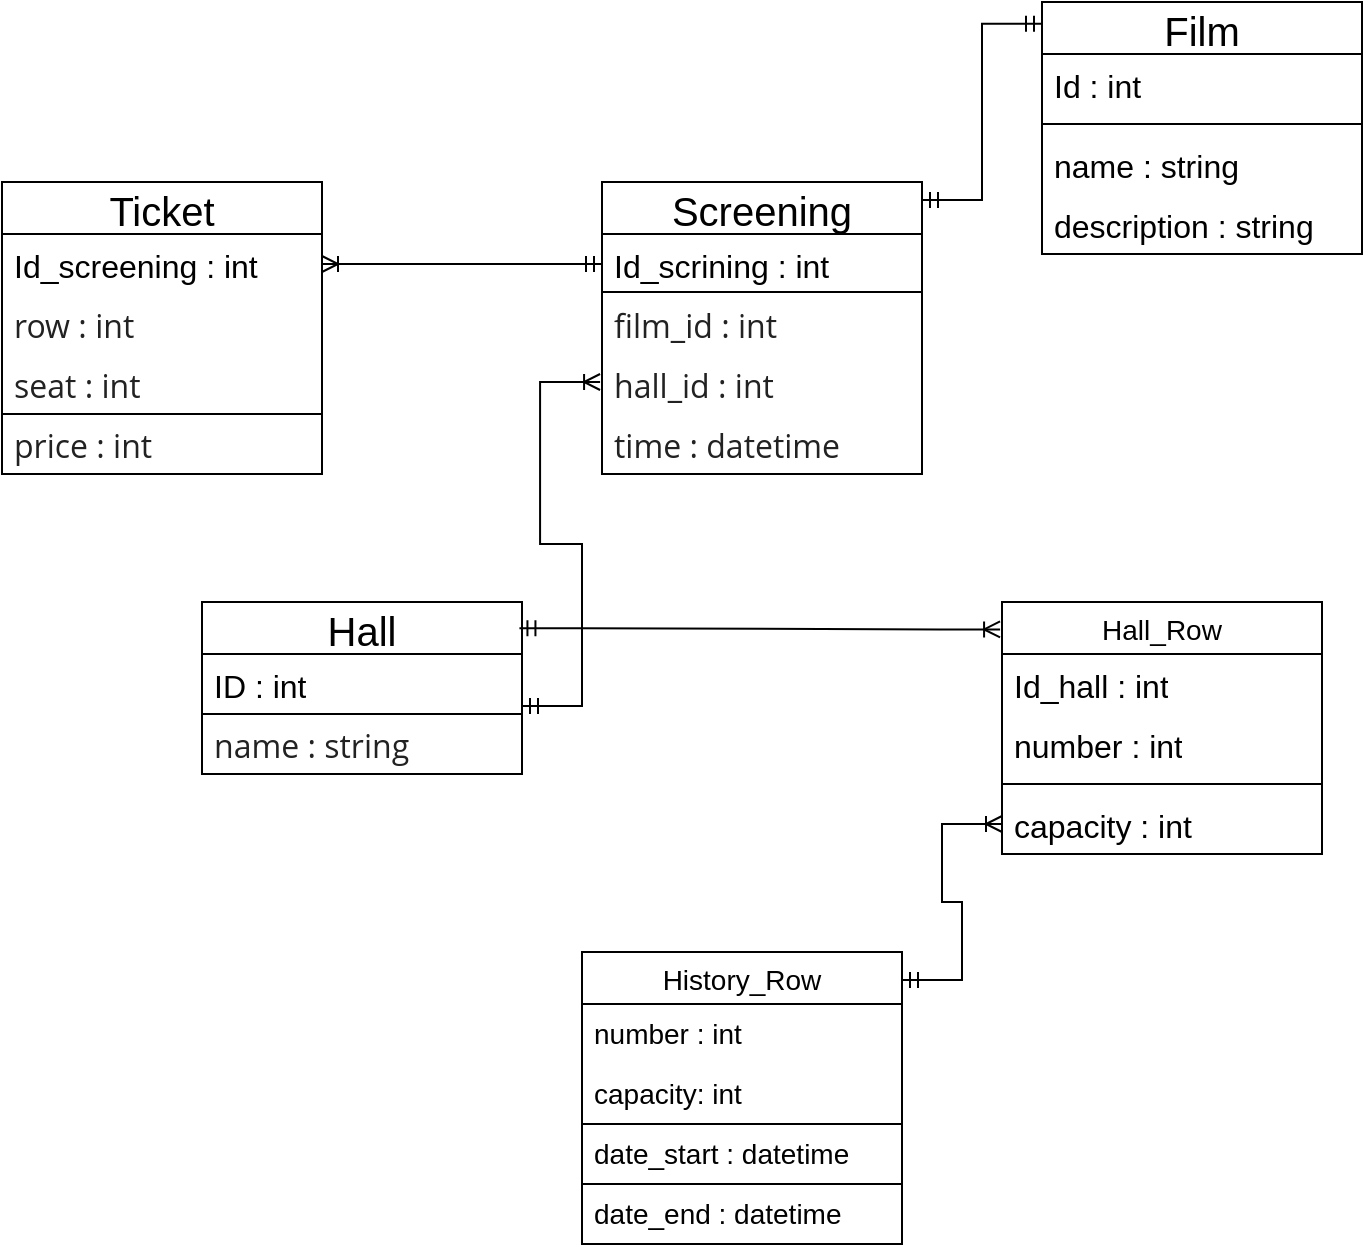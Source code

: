 <mxfile version="24.2.1" type="device">
  <diagram name="Страница — 1" id="CMJRwuyZi_Ei7DIzMuQI">
    <mxGraphModel dx="1633" dy="766" grid="1" gridSize="10" guides="1" tooltips="1" connect="1" arrows="1" fold="1" page="1" pageScale="1" pageWidth="827" pageHeight="1169" math="0" shadow="0">
      <root>
        <mxCell id="0" />
        <mxCell id="1" parent="0" />
        <mxCell id="Jj1JD8Dldo2RHYBznY76-5" value="Ticket" style="swimlane;fontStyle=0;childLayout=stackLayout;horizontal=1;startSize=26;horizontalStack=0;resizeParent=1;resizeParentMax=0;resizeLast=0;collapsible=1;marginBottom=0;align=center;fontSize=20;" parent="1" vertex="1">
          <mxGeometry x="50" y="200" width="160" height="116" as="geometry" />
        </mxCell>
        <mxCell id="Jj1JD8Dldo2RHYBznY76-6" value="&lt;font style=&quot;font-size: 16px;&quot;&gt;Id_scree&lt;/font&gt;&lt;span style=&quot;font-size: 16px; background-color: initial;&quot;&gt;ning : int&lt;/span&gt;" style="text;strokeColor=none;fillColor=none;spacingLeft=4;spacingRight=4;overflow=hidden;rotatable=0;points=[[0,0.5],[1,0.5]];portConstraint=eastwest;fontSize=12;whiteSpace=wrap;html=1;" parent="Jj1JD8Dldo2RHYBznY76-5" vertex="1">
          <mxGeometry y="26" width="160" height="30" as="geometry" />
        </mxCell>
        <mxCell id="Jj1JD8Dldo2RHYBznY76-7" value="&lt;span style=&quot;color: rgb(34, 34, 34); font-family: &amp;quot;Open Sans&amp;quot;, Tahoma, Verdana, Segoe, sans-serif; font-size: 16px; background-color: rgb(255, 255, 255);&quot;&gt;row : int&lt;/span&gt;" style="text;strokeColor=none;fillColor=none;spacingLeft=4;spacingRight=4;overflow=hidden;rotatable=0;points=[[0,0.5],[1,0.5]];portConstraint=eastwest;fontSize=12;whiteSpace=wrap;html=1;" parent="Jj1JD8Dldo2RHYBznY76-5" vertex="1">
          <mxGeometry y="56" width="160" height="30" as="geometry" />
        </mxCell>
        <mxCell id="Jj1JD8Dldo2RHYBznY76-8" value="&lt;font face=&quot;Open Sans, Tahoma, Verdana, Segoe, sans-serif&quot; color=&quot;#222222&quot;&gt;&lt;span style=&quot;font-size: 16px; background-color: rgb(255, 255, 255);&quot;&gt;seat : int&lt;/span&gt;&lt;/font&gt;&lt;div&gt;&lt;font face=&quot;Open Sans, Tahoma, Verdana, Segoe, sans-serif&quot; color=&quot;#222222&quot;&gt;&lt;span style=&quot;font-size: 16px; background-color: rgb(255, 255, 255);&quot;&gt;&lt;br&gt;&lt;/span&gt;&lt;/font&gt;&lt;/div&gt;" style="text;strokeColor=none;fillColor=none;spacingLeft=4;spacingRight=4;overflow=hidden;rotatable=0;points=[[0,0.5],[1,0.5]];portConstraint=eastwest;fontSize=12;whiteSpace=wrap;html=1;" parent="Jj1JD8Dldo2RHYBznY76-5" vertex="1">
          <mxGeometry y="86" width="160" height="30" as="geometry" />
        </mxCell>
        <mxCell id="Jj1JD8Dldo2RHYBznY76-9" value="Screening" style="swimlane;fontStyle=0;childLayout=stackLayout;horizontal=1;startSize=26;horizontalStack=0;resizeParent=1;resizeParentMax=0;resizeLast=0;collapsible=1;marginBottom=0;align=center;fontSize=20;" parent="1" vertex="1">
          <mxGeometry x="350" y="200" width="160" height="146" as="geometry" />
        </mxCell>
        <mxCell id="Jj1JD8Dldo2RHYBznY76-10" value="&lt;font style=&quot;font-size: 16px;&quot;&gt;Id_scrining : int&lt;/font&gt;" style="text;strokeColor=none;fillColor=none;spacingLeft=4;spacingRight=4;overflow=hidden;rotatable=0;points=[[0,0.5],[1,0.5]];portConstraint=eastwest;fontSize=12;whiteSpace=wrap;html=1;" parent="Jj1JD8Dldo2RHYBznY76-9" vertex="1">
          <mxGeometry y="26" width="160" height="30" as="geometry" />
        </mxCell>
        <mxCell id="Jj1JD8Dldo2RHYBznY76-20" value="" style="endArrow=none;html=1;rounded=0;" parent="Jj1JD8Dldo2RHYBznY76-9" edge="1">
          <mxGeometry relative="1" as="geometry">
            <mxPoint y="55" as="sourcePoint" />
            <mxPoint x="160" y="55" as="targetPoint" />
          </mxGeometry>
        </mxCell>
        <mxCell id="Jj1JD8Dldo2RHYBznY76-11" value="&lt;font face=&quot;Open Sans, Tahoma, Verdana, Segoe, sans-serif&quot; color=&quot;#222222&quot;&gt;&lt;span style=&quot;font-size: 16px; background-color: rgb(255, 255, 255);&quot;&gt;film_id : int&lt;/span&gt;&lt;/font&gt;&lt;div&gt;&lt;font face=&quot;Open Sans, Tahoma, Verdana, Segoe, sans-serif&quot; color=&quot;#222222&quot;&gt;&lt;span style=&quot;font-size: 16px; background-color: rgb(255, 255, 255);&quot;&gt;&lt;br&gt;&lt;/span&gt;&lt;/font&gt;&lt;/div&gt;" style="text;strokeColor=none;fillColor=none;spacingLeft=4;spacingRight=4;overflow=hidden;rotatable=0;points=[[0,0.5],[1,0.5]];portConstraint=eastwest;fontSize=12;whiteSpace=wrap;html=1;" parent="Jj1JD8Dldo2RHYBznY76-9" vertex="1">
          <mxGeometry y="56" width="160" height="30" as="geometry" />
        </mxCell>
        <mxCell id="Jj1JD8Dldo2RHYBznY76-21" value="&lt;span style=&quot;color: rgb(34, 34, 34); font-family: &amp;quot;Open Sans&amp;quot;, Tahoma, Verdana, Segoe, sans-serif; font-size: 16px; background-color: rgb(255, 255, 255);&quot;&gt;hall_id : int&lt;/span&gt;" style="text;strokeColor=none;fillColor=none;spacingLeft=4;spacingRight=4;overflow=hidden;rotatable=0;points=[[0,0.5],[1,0.5]];portConstraint=eastwest;fontSize=12;whiteSpace=wrap;html=1;" parent="Jj1JD8Dldo2RHYBznY76-9" vertex="1">
          <mxGeometry y="86" width="160" height="30" as="geometry" />
        </mxCell>
        <mxCell id="Jj1JD8Dldo2RHYBznY76-12" value="&lt;font face=&quot;Open Sans, Tahoma, Verdana, Segoe, sans-serif&quot; color=&quot;#222222&quot;&gt;&lt;span style=&quot;font-size: 16px; background-color: rgb(255, 255, 255);&quot;&gt;time : datetime&lt;/span&gt;&lt;/font&gt;&lt;div&gt;&lt;font face=&quot;Open Sans, Tahoma, Verdana, Segoe, sans-serif&quot; color=&quot;#222222&quot;&gt;&lt;span style=&quot;font-size: 16px; background-color: rgb(255, 255, 255);&quot;&gt;&lt;br&gt;&lt;/span&gt;&lt;/font&gt;&lt;/div&gt;" style="text;strokeColor=none;fillColor=none;spacingLeft=4;spacingRight=4;overflow=hidden;rotatable=0;points=[[0,0.5],[1,0.5]];portConstraint=eastwest;fontSize=12;whiteSpace=wrap;html=1;" parent="Jj1JD8Dldo2RHYBznY76-9" vertex="1">
          <mxGeometry y="116" width="160" height="30" as="geometry" />
        </mxCell>
        <mxCell id="Jj1JD8Dldo2RHYBznY76-22" value="" style="edgeStyle=entityRelationEdgeStyle;fontSize=12;html=1;endArrow=ERoneToMany;startArrow=ERmandOne;rounded=0;exitX=0;exitY=0.5;exitDx=0;exitDy=0;" parent="1" source="Jj1JD8Dldo2RHYBznY76-10" target="Jj1JD8Dldo2RHYBznY76-6" edge="1">
          <mxGeometry width="100" height="100" relative="1" as="geometry">
            <mxPoint x="210" y="370" as="sourcePoint" />
            <mxPoint x="310" y="270" as="targetPoint" />
          </mxGeometry>
        </mxCell>
        <mxCell id="Jj1JD8Dldo2RHYBznY76-23" value="Hall" style="swimlane;fontStyle=0;childLayout=stackLayout;horizontal=1;startSize=26;horizontalStack=0;resizeParent=1;resizeParentMax=0;resizeLast=0;collapsible=1;marginBottom=0;align=center;fontSize=20;" parent="1" vertex="1">
          <mxGeometry x="150" y="410" width="160" height="86" as="geometry" />
        </mxCell>
        <mxCell id="Jj1JD8Dldo2RHYBznY76-24" value="&lt;span style=&quot;font-size: 16px;&quot;&gt;ID : int&lt;/span&gt;" style="text;strokeColor=none;fillColor=none;spacingLeft=4;spacingRight=4;overflow=hidden;rotatable=0;points=[[0,0.5],[1,0.5]];portConstraint=eastwest;fontSize=12;whiteSpace=wrap;html=1;" parent="Jj1JD8Dldo2RHYBznY76-23" vertex="1">
          <mxGeometry y="26" width="160" height="30" as="geometry" />
        </mxCell>
        <mxCell id="Jj1JD8Dldo2RHYBznY76-26" value="&lt;div&gt;&lt;font face=&quot;Open Sans, Tahoma, Verdana, Segoe, sans-serif&quot; color=&quot;#222222&quot;&gt;&lt;span style=&quot;font-size: 16px; background-color: rgb(255, 255, 255);&quot;&gt;name : string&lt;/span&gt;&lt;/font&gt;&lt;/div&gt;" style="text;strokeColor=default;fillColor=none;spacingLeft=4;spacingRight=4;overflow=hidden;rotatable=0;points=[[0,0.5],[1,0.5]];portConstraint=eastwest;fontSize=12;whiteSpace=wrap;html=1;" parent="Jj1JD8Dldo2RHYBznY76-23" vertex="1">
          <mxGeometry y="56" width="160" height="30" as="geometry" />
        </mxCell>
        <mxCell id="Jj1JD8Dldo2RHYBznY76-33" value="&lt;font face=&quot;Open Sans, Tahoma, Verdana, Segoe, sans-serif&quot; color=&quot;#222222&quot;&gt;&lt;span style=&quot;font-size: 16px; background-color: rgb(255, 255, 255);&quot;&gt;price : int&lt;/span&gt;&lt;/font&gt;" style="text;strokeColor=default;fillColor=none;spacingLeft=4;spacingRight=4;overflow=hidden;rotatable=0;points=[[0,0.5],[1,0.5]];portConstraint=eastwest;fontSize=12;whiteSpace=wrap;html=1;" parent="1" vertex="1">
          <mxGeometry x="50" y="316" width="160" height="30" as="geometry" />
        </mxCell>
        <mxCell id="Jj1JD8Dldo2RHYBznY76-40" value="Hall_Row" style="swimlane;fontStyle=0;childLayout=stackLayout;horizontal=1;startSize=26;horizontalStack=0;resizeParent=1;resizeParentMax=0;resizeLast=0;collapsible=1;marginBottom=0;align=center;fontSize=14;" parent="1" vertex="1">
          <mxGeometry x="550" y="410" width="160" height="126" as="geometry" />
        </mxCell>
        <mxCell id="Jj1JD8Dldo2RHYBznY76-41" value="&lt;font style=&quot;font-size: 16px;&quot;&gt;Id_hall : int&lt;/font&gt;" style="text;strokeColor=none;fillColor=none;spacingLeft=4;spacingRight=4;overflow=hidden;rotatable=0;points=[[0,0.5],[1,0.5]];portConstraint=eastwest;fontSize=12;whiteSpace=wrap;html=1;" parent="Jj1JD8Dldo2RHYBznY76-40" vertex="1">
          <mxGeometry y="26" width="160" height="30" as="geometry" />
        </mxCell>
        <mxCell id="Jj1JD8Dldo2RHYBznY76-42" value="&lt;font style=&quot;font-size: 16px;&quot;&gt;number : int&lt;/font&gt;" style="text;strokeColor=none;fillColor=none;spacingLeft=4;spacingRight=4;overflow=hidden;rotatable=0;points=[[0,0.5],[1,0.5]];portConstraint=eastwest;fontSize=12;whiteSpace=wrap;html=1;" parent="Jj1JD8Dldo2RHYBznY76-40" vertex="1">
          <mxGeometry y="56" width="160" height="30" as="geometry" />
        </mxCell>
        <mxCell id="Jj1JD8Dldo2RHYBznY76-48" value="" style="line;strokeWidth=1;rotatable=0;dashed=0;labelPosition=right;align=left;verticalAlign=middle;spacingTop=0;spacingLeft=6;points=[];portConstraint=eastwest;" parent="Jj1JD8Dldo2RHYBznY76-40" vertex="1">
          <mxGeometry y="86" width="160" height="10" as="geometry" />
        </mxCell>
        <mxCell id="Jj1JD8Dldo2RHYBznY76-43" value="&lt;font style=&quot;font-size: 16px;&quot;&gt;capacity : int&lt;/font&gt;" style="text;strokeColor=none;fillColor=none;spacingLeft=4;spacingRight=4;overflow=hidden;rotatable=0;points=[[0,0.5],[1,0.5]];portConstraint=eastwest;fontSize=12;whiteSpace=wrap;html=1;" parent="Jj1JD8Dldo2RHYBznY76-40" vertex="1">
          <mxGeometry y="96" width="160" height="30" as="geometry" />
        </mxCell>
        <mxCell id="Jj1JD8Dldo2RHYBznY76-50" value="Film" style="swimlane;fontStyle=0;childLayout=stackLayout;horizontal=1;startSize=26;horizontalStack=0;resizeParent=1;resizeParentMax=0;resizeLast=0;collapsible=1;marginBottom=0;align=center;fontSize=20;" parent="1" vertex="1">
          <mxGeometry x="570" y="110" width="160" height="126" as="geometry" />
        </mxCell>
        <mxCell id="Jj1JD8Dldo2RHYBznY76-51" value="&lt;font style=&quot;font-size: 16px;&quot;&gt;Id : int&lt;/font&gt;" style="text;strokeColor=none;fillColor=none;spacingLeft=4;spacingRight=4;overflow=hidden;rotatable=0;points=[[0,0.5],[1,0.5]];portConstraint=eastwest;fontSize=12;whiteSpace=wrap;html=1;" parent="Jj1JD8Dldo2RHYBznY76-50" vertex="1">
          <mxGeometry y="26" width="160" height="30" as="geometry" />
        </mxCell>
        <mxCell id="Jj1JD8Dldo2RHYBznY76-58" value="" style="line;strokeWidth=1;rotatable=0;dashed=0;labelPosition=right;align=left;verticalAlign=middle;spacingTop=0;spacingLeft=6;points=[];portConstraint=eastwest;" parent="Jj1JD8Dldo2RHYBznY76-50" vertex="1">
          <mxGeometry y="56" width="160" height="10" as="geometry" />
        </mxCell>
        <mxCell id="Jj1JD8Dldo2RHYBznY76-52" value="&lt;span style=&quot;font-size: 16px;&quot;&gt;name : string&lt;/span&gt;" style="text;strokeColor=none;fillColor=none;spacingLeft=4;spacingRight=4;overflow=hidden;rotatable=0;points=[[0,0.5],[1,0.5]];portConstraint=eastwest;fontSize=12;whiteSpace=wrap;html=1;" parent="Jj1JD8Dldo2RHYBznY76-50" vertex="1">
          <mxGeometry y="66" width="160" height="30" as="geometry" />
        </mxCell>
        <mxCell id="Jj1JD8Dldo2RHYBznY76-53" value="&lt;span style=&quot;font-size: 16px;&quot;&gt;description&amp;nbsp;: string&lt;/span&gt;" style="text;strokeColor=none;fillColor=none;spacingLeft=4;spacingRight=4;overflow=hidden;rotatable=0;points=[[0,0.5],[1,0.5]];portConstraint=eastwest;fontSize=12;whiteSpace=wrap;html=1;" parent="Jj1JD8Dldo2RHYBznY76-50" vertex="1">
          <mxGeometry y="96" width="160" height="30" as="geometry" />
        </mxCell>
        <mxCell id="Jj1JD8Dldo2RHYBznY76-56" value="" style="edgeStyle=entityRelationEdgeStyle;fontSize=12;html=1;endArrow=ERoneToMany;startArrow=ERmandOne;rounded=0;entryX=-0.006;entryY=0.109;entryDx=0;entryDy=0;entryPerimeter=0;exitX=0.992;exitY=0.152;exitDx=0;exitDy=0;exitPerimeter=0;" parent="1" source="Jj1JD8Dldo2RHYBznY76-23" target="Jj1JD8Dldo2RHYBznY76-40" edge="1">
          <mxGeometry width="100" height="100" relative="1" as="geometry">
            <mxPoint x="260" y="470" as="sourcePoint" />
            <mxPoint x="360" y="370" as="targetPoint" />
          </mxGeometry>
        </mxCell>
        <mxCell id="Jj1JD8Dldo2RHYBznY76-57" value="" style="edgeStyle=entityRelationEdgeStyle;fontSize=12;html=1;endArrow=ERmandOne;startArrow=ERmandOne;rounded=0;entryX=0;entryY=0.086;entryDx=0;entryDy=0;entryPerimeter=0;" parent="1" target="Jj1JD8Dldo2RHYBznY76-50" edge="1">
          <mxGeometry width="100" height="100" relative="1" as="geometry">
            <mxPoint x="510" y="209" as="sourcePoint" />
            <mxPoint x="621.12" y="209.28" as="targetPoint" />
          </mxGeometry>
        </mxCell>
        <mxCell id="HzPmC5kpdNBODC-z9352-1" value="" style="edgeStyle=entityRelationEdgeStyle;fontSize=12;html=1;endArrow=ERoneToMany;startArrow=ERmandOne;rounded=0;exitX=1.006;exitY=-0.1;exitDx=0;exitDy=0;exitPerimeter=0;entryX=0;entryY=0.5;entryDx=0;entryDy=0;" edge="1" parent="1">
          <mxGeometry width="100" height="100" relative="1" as="geometry">
            <mxPoint x="310.0" y="462" as="sourcePoint" />
            <mxPoint x="349.04" y="300" as="targetPoint" />
          </mxGeometry>
        </mxCell>
        <mxCell id="HzPmC5kpdNBODC-z9352-2" value="History_Row" style="swimlane;fontStyle=0;childLayout=stackLayout;horizontal=1;startSize=26;horizontalStack=0;resizeParent=1;resizeParentMax=0;resizeLast=0;collapsible=1;marginBottom=0;align=center;fontSize=14;" vertex="1" parent="1">
          <mxGeometry x="340" y="585" width="160" height="86" as="geometry" />
        </mxCell>
        <mxCell id="HzPmC5kpdNBODC-z9352-3" value="&lt;font style=&quot;font-size: 14px;&quot;&gt;number : int&lt;/font&gt;" style="text;strokeColor=none;fillColor=none;spacingLeft=4;spacingRight=4;overflow=hidden;rotatable=0;points=[[0,0.5],[1,0.5]];portConstraint=eastwest;fontSize=12;whiteSpace=wrap;html=1;" vertex="1" parent="HzPmC5kpdNBODC-z9352-2">
          <mxGeometry y="26" width="160" height="30" as="geometry" />
        </mxCell>
        <mxCell id="HzPmC5kpdNBODC-z9352-4" value="&lt;font style=&quot;font-size: 14px;&quot;&gt;capacity: int&lt;/font&gt;" style="text;strokeColor=none;fillColor=none;spacingLeft=4;spacingRight=4;overflow=hidden;rotatable=0;points=[[0,0.5],[1,0.5]];portConstraint=eastwest;fontSize=12;whiteSpace=wrap;html=1;" vertex="1" parent="HzPmC5kpdNBODC-z9352-2">
          <mxGeometry y="56" width="160" height="30" as="geometry" />
        </mxCell>
        <mxCell id="HzPmC5kpdNBODC-z9352-7" value="&lt;font style=&quot;font-size: 14px;&quot;&gt;date_start : datetime&lt;/font&gt;" style="text;strokeColor=default;fillColor=none;spacingLeft=4;spacingRight=4;overflow=hidden;rotatable=0;points=[[0,0.5],[1,0.5]];portConstraint=eastwest;fontSize=12;whiteSpace=wrap;html=1;" vertex="1" parent="1">
          <mxGeometry x="340" y="671" width="160" height="30" as="geometry" />
        </mxCell>
        <mxCell id="HzPmC5kpdNBODC-z9352-8" value="&lt;font style=&quot;font-size: 14px;&quot;&gt;date_end : datetime&lt;/font&gt;" style="text;strokeColor=default;fillColor=none;spacingLeft=4;spacingRight=4;overflow=hidden;rotatable=0;points=[[0,0.5],[1,0.5]];portConstraint=eastwest;fontSize=12;whiteSpace=wrap;html=1;" vertex="1" parent="1">
          <mxGeometry x="340" y="701" width="160" height="30" as="geometry" />
        </mxCell>
        <mxCell id="HzPmC5kpdNBODC-z9352-9" value="" style="edgeStyle=entityRelationEdgeStyle;fontSize=12;html=1;endArrow=ERoneToMany;startArrow=ERmandOne;rounded=0;entryX=0;entryY=0.5;entryDx=0;entryDy=0;exitX=0.975;exitY=-0.033;exitDx=0;exitDy=0;exitPerimeter=0;" edge="1" parent="1" target="Jj1JD8Dldo2RHYBznY76-43">
          <mxGeometry width="100" height="100" relative="1" as="geometry">
            <mxPoint x="500" y="599.01" as="sourcePoint" />
            <mxPoint x="554" y="440" as="targetPoint" />
          </mxGeometry>
        </mxCell>
      </root>
    </mxGraphModel>
  </diagram>
</mxfile>
